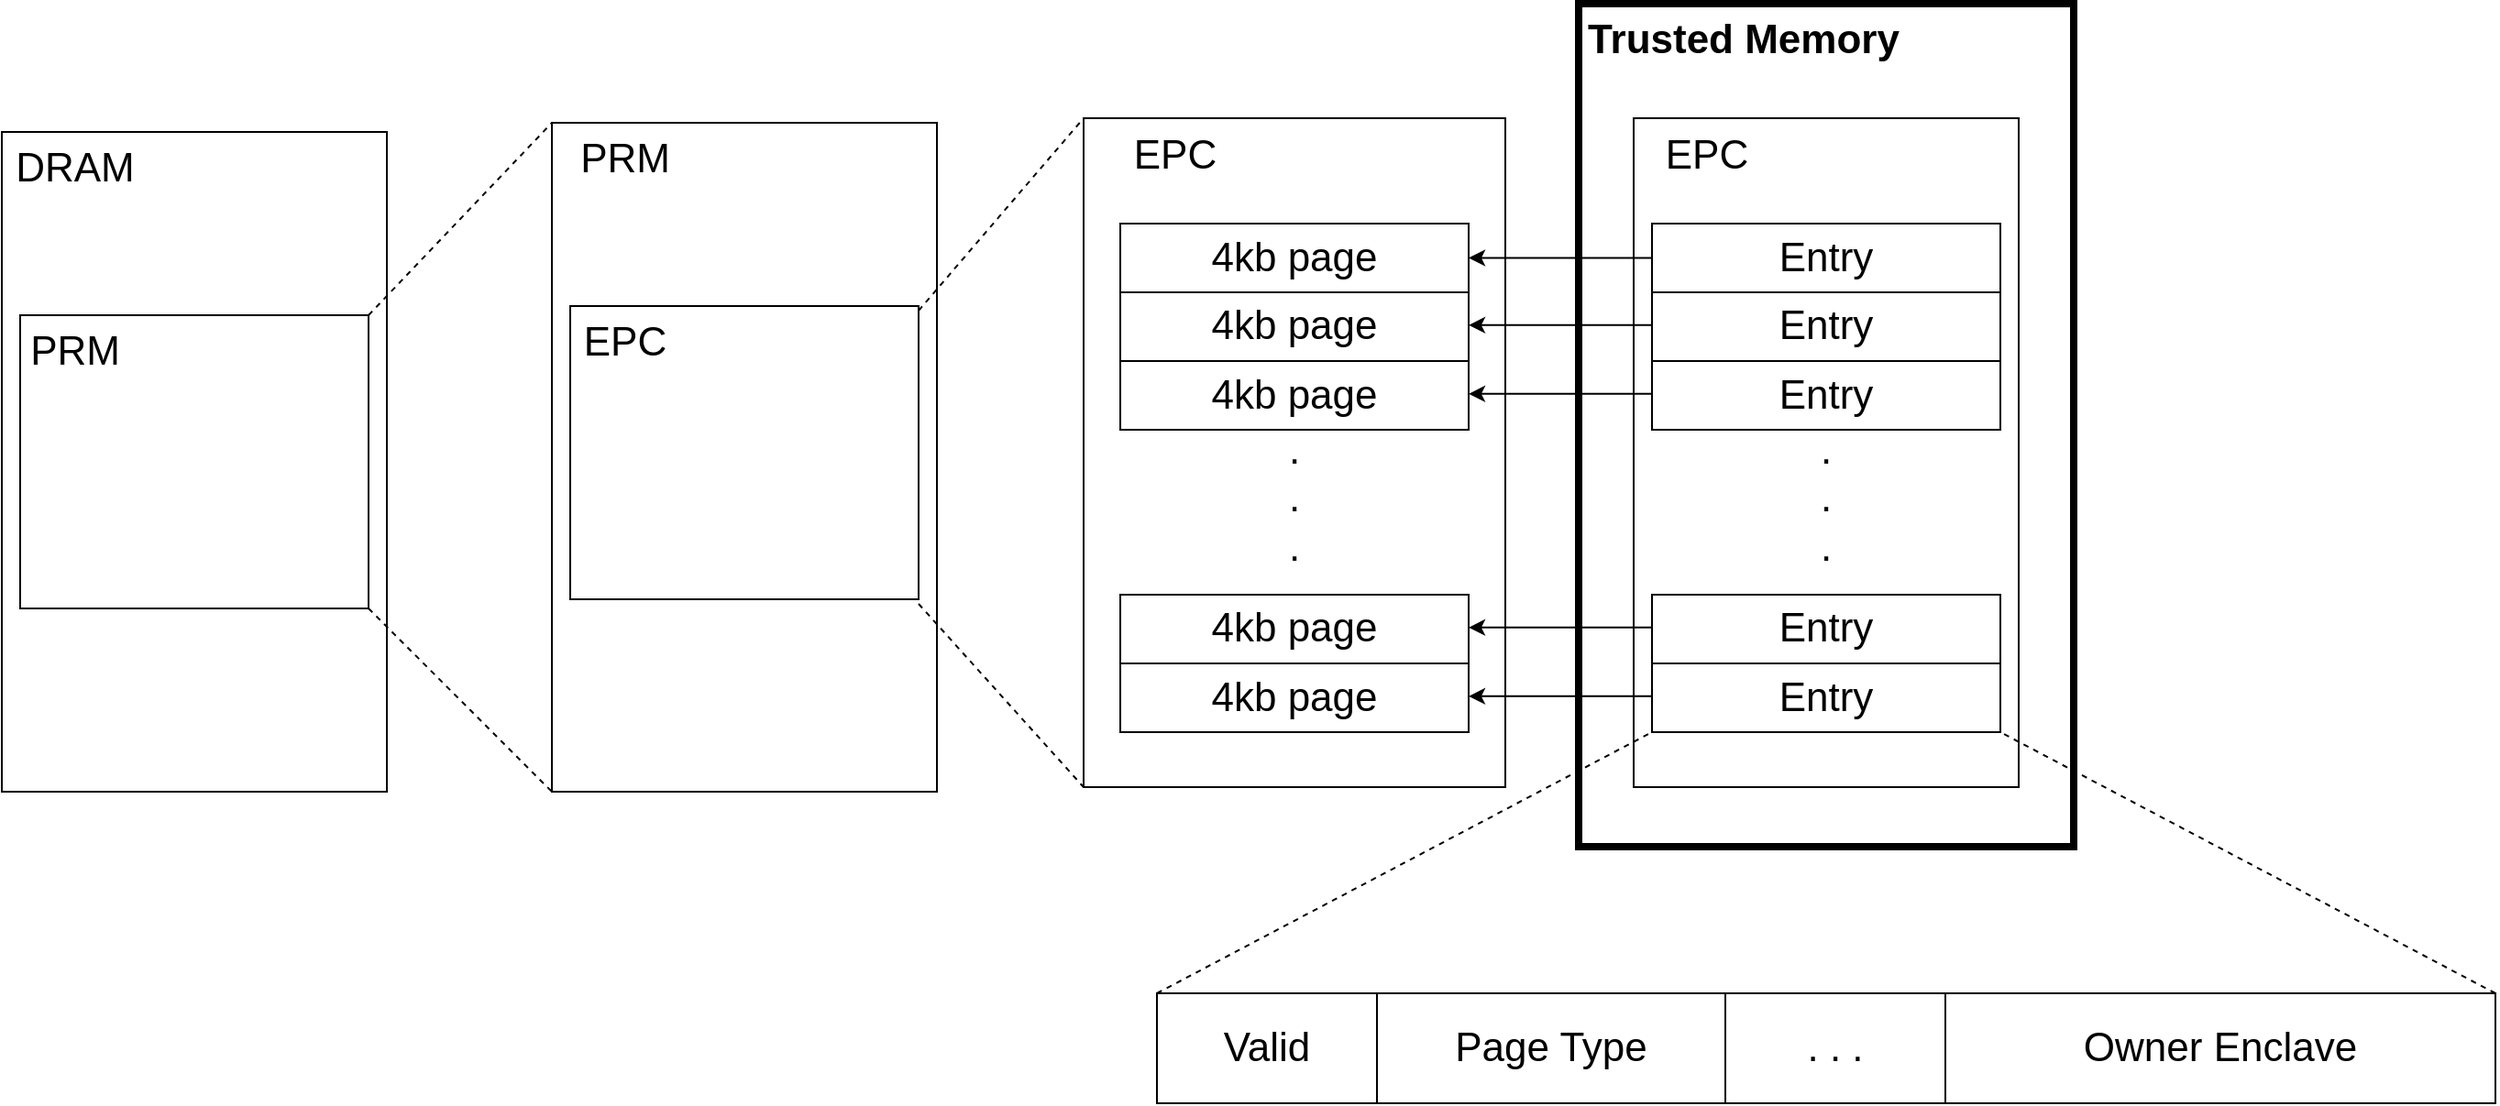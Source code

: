 <mxfile version="12.5.8" type="device"><diagram id="C5RBs43oDa-KdzZeNtuy" name="Page-1"><mxGraphModel dx="1577" dy="1103" grid="1" gridSize="10" guides="1" tooltips="1" connect="1" arrows="1" fold="1" page="1" pageScale="1" pageWidth="827" pageHeight="1169" math="0" shadow="0"><root><mxCell id="WIyWlLk6GJQsqaUBKTNV-0"/><mxCell id="WIyWlLk6GJQsqaUBKTNV-1" parent="WIyWlLk6GJQsqaUBKTNV-0"/><mxCell id="EPRSJaw3rXdvS_HxgwBn-40" value="" style="rounded=0;whiteSpace=wrap;html=1;fontSize=22;strokeColor=#000000;strokeWidth=4;" vertex="1" parent="WIyWlLk6GJQsqaUBKTNV-1"><mxGeometry x="930" y="510" width="270" height="460" as="geometry"/></mxCell><mxCell id="EPRSJaw3rXdvS_HxgwBn-2" value="" style="rounded=0;whiteSpace=wrap;html=1;" vertex="1" parent="WIyWlLk6GJQsqaUBKTNV-1"><mxGeometry x="70" y="580" width="210" height="360" as="geometry"/></mxCell><mxCell id="EPRSJaw3rXdvS_HxgwBn-3" value="DRAM" style="text;html=1;strokeColor=none;fillColor=none;align=center;verticalAlign=middle;whiteSpace=wrap;rounded=0;dashed=1;fontSize=22;" vertex="1" parent="WIyWlLk6GJQsqaUBKTNV-1"><mxGeometry x="90" y="590" width="40" height="20" as="geometry"/></mxCell><mxCell id="EPRSJaw3rXdvS_HxgwBn-5" value="" style="rounded=0;whiteSpace=wrap;html=1;fontSize=22;" vertex="1" parent="WIyWlLk6GJQsqaUBKTNV-1"><mxGeometry x="80" y="680" width="190" height="160" as="geometry"/></mxCell><mxCell id="EPRSJaw3rXdvS_HxgwBn-6" value="PRM" style="text;html=1;strokeColor=none;fillColor=none;align=center;verticalAlign=middle;whiteSpace=wrap;rounded=0;fontSize=22;" vertex="1" parent="WIyWlLk6GJQsqaUBKTNV-1"><mxGeometry x="90" y="690" width="40" height="20" as="geometry"/></mxCell><mxCell id="EPRSJaw3rXdvS_HxgwBn-8" value="" style="rounded=0;whiteSpace=wrap;html=1;" vertex="1" parent="WIyWlLk6GJQsqaUBKTNV-1"><mxGeometry x="370" y="575" width="210" height="365" as="geometry"/></mxCell><mxCell id="EPRSJaw3rXdvS_HxgwBn-9" value="PRM" style="text;html=1;strokeColor=none;fillColor=none;align=center;verticalAlign=middle;whiteSpace=wrap;rounded=0;dashed=1;fontSize=22;" vertex="1" parent="WIyWlLk6GJQsqaUBKTNV-1"><mxGeometry x="390" y="585" width="40" height="20" as="geometry"/></mxCell><mxCell id="EPRSJaw3rXdvS_HxgwBn-10" value="" style="rounded=0;whiteSpace=wrap;html=1;fontSize=22;" vertex="1" parent="WIyWlLk6GJQsqaUBKTNV-1"><mxGeometry x="380" y="675" width="190" height="160" as="geometry"/></mxCell><mxCell id="EPRSJaw3rXdvS_HxgwBn-11" value="EPC" style="text;html=1;strokeColor=none;fillColor=none;align=center;verticalAlign=middle;whiteSpace=wrap;rounded=0;fontSize=22;" vertex="1" parent="WIyWlLk6GJQsqaUBKTNV-1"><mxGeometry x="390" y="685" width="40" height="20" as="geometry"/></mxCell><mxCell id="EPRSJaw3rXdvS_HxgwBn-12" value="" style="endArrow=none;dashed=1;html=1;fontSize=22;entryX=0;entryY=0;entryDx=0;entryDy=0;exitX=1;exitY=0;exitDx=0;exitDy=0;" edge="1" parent="WIyWlLk6GJQsqaUBKTNV-1" source="EPRSJaw3rXdvS_HxgwBn-5" target="EPRSJaw3rXdvS_HxgwBn-8"><mxGeometry width="50" height="50" relative="1" as="geometry"><mxPoint x="10" y="1020" as="sourcePoint"/><mxPoint x="60" y="970" as="targetPoint"/></mxGeometry></mxCell><mxCell id="EPRSJaw3rXdvS_HxgwBn-13" value="" style="endArrow=none;dashed=1;html=1;fontSize=22;exitX=1;exitY=1;exitDx=0;exitDy=0;entryX=0;entryY=1;entryDx=0;entryDy=0;" edge="1" parent="WIyWlLk6GJQsqaUBKTNV-1" source="EPRSJaw3rXdvS_HxgwBn-5" target="EPRSJaw3rXdvS_HxgwBn-8"><mxGeometry width="50" height="50" relative="1" as="geometry"><mxPoint x="330" y="1040" as="sourcePoint"/><mxPoint x="380" y="990" as="targetPoint"/></mxGeometry></mxCell><mxCell id="EPRSJaw3rXdvS_HxgwBn-14" value="" style="rounded=0;whiteSpace=wrap;html=1;" vertex="1" parent="WIyWlLk6GJQsqaUBKTNV-1"><mxGeometry x="660" y="572.5" width="230" height="365" as="geometry"/></mxCell><mxCell id="EPRSJaw3rXdvS_HxgwBn-15" value="EPC" style="text;html=1;strokeColor=none;fillColor=none;align=center;verticalAlign=middle;whiteSpace=wrap;rounded=0;dashed=1;fontSize=22;" vertex="1" parent="WIyWlLk6GJQsqaUBKTNV-1"><mxGeometry x="690" y="582.5" width="40" height="20" as="geometry"/></mxCell><mxCell id="EPRSJaw3rXdvS_HxgwBn-16" value="4kb page" style="rounded=0;whiteSpace=wrap;html=1;fontSize=22;" vertex="1" parent="WIyWlLk6GJQsqaUBKTNV-1"><mxGeometry x="680" y="630" width="190" height="37.5" as="geometry"/></mxCell><mxCell id="EPRSJaw3rXdvS_HxgwBn-18" value="" style="endArrow=none;dashed=1;html=1;fontSize=22;entryX=0;entryY=0;entryDx=0;entryDy=0;exitX=1;exitY=0;exitDx=0;exitDy=0;" edge="1" parent="WIyWlLk6GJQsqaUBKTNV-1" target="EPRSJaw3rXdvS_HxgwBn-14"><mxGeometry width="50" height="50" relative="1" as="geometry"><mxPoint x="570.0" y="677.5" as="sourcePoint"/><mxPoint x="360" y="967.5" as="targetPoint"/></mxGeometry></mxCell><mxCell id="EPRSJaw3rXdvS_HxgwBn-19" value="" style="endArrow=none;dashed=1;html=1;fontSize=22;exitX=1;exitY=1;exitDx=0;exitDy=0;entryX=0;entryY=1;entryDx=0;entryDy=0;" edge="1" parent="WIyWlLk6GJQsqaUBKTNV-1" target="EPRSJaw3rXdvS_HxgwBn-14"><mxGeometry width="50" height="50" relative="1" as="geometry"><mxPoint x="570.0" y="837.5" as="sourcePoint"/><mxPoint x="680" y="987.5" as="targetPoint"/></mxGeometry></mxCell><mxCell id="EPRSJaw3rXdvS_HxgwBn-20" value="4kb page" style="rounded=0;whiteSpace=wrap;html=1;fontSize=22;" vertex="1" parent="WIyWlLk6GJQsqaUBKTNV-1"><mxGeometry x="680" y="667.5" width="190" height="37.5" as="geometry"/></mxCell><mxCell id="EPRSJaw3rXdvS_HxgwBn-21" value="4kb page" style="rounded=0;whiteSpace=wrap;html=1;fontSize=22;" vertex="1" parent="WIyWlLk6GJQsqaUBKTNV-1"><mxGeometry x="680" y="705" width="190" height="37.5" as="geometry"/></mxCell><mxCell id="EPRSJaw3rXdvS_HxgwBn-22" value="4kb page" style="rounded=0;whiteSpace=wrap;html=1;fontSize=22;" vertex="1" parent="WIyWlLk6GJQsqaUBKTNV-1"><mxGeometry x="680" y="832.5" width="190" height="37.5" as="geometry"/></mxCell><mxCell id="EPRSJaw3rXdvS_HxgwBn-23" value="4kb page" style="rounded=0;whiteSpace=wrap;html=1;fontSize=22;" vertex="1" parent="WIyWlLk6GJQsqaUBKTNV-1"><mxGeometry x="680" y="870" width="190" height="37.5" as="geometry"/></mxCell><mxCell id="EPRSJaw3rXdvS_HxgwBn-24" value=".&lt;br&gt;.&lt;br&gt;." style="text;html=1;strokeColor=none;fillColor=none;align=center;verticalAlign=middle;whiteSpace=wrap;rounded=0;fontSize=22;" vertex="1" parent="WIyWlLk6GJQsqaUBKTNV-1"><mxGeometry x="755" y="770" width="40" height="20" as="geometry"/></mxCell><mxCell id="EPRSJaw3rXdvS_HxgwBn-27" value="" style="rounded=0;whiteSpace=wrap;html=1;" vertex="1" parent="WIyWlLk6GJQsqaUBKTNV-1"><mxGeometry x="960" y="572.5" width="210" height="365" as="geometry"/></mxCell><mxCell id="EPRSJaw3rXdvS_HxgwBn-28" value="EPC" style="text;html=1;strokeColor=none;fillColor=none;align=center;verticalAlign=middle;whiteSpace=wrap;rounded=0;dashed=1;fontSize=22;" vertex="1" parent="WIyWlLk6GJQsqaUBKTNV-1"><mxGeometry x="980" y="582.5" width="40" height="20" as="geometry"/></mxCell><mxCell id="EPRSJaw3rXdvS_HxgwBn-29" value="Entry" style="rounded=0;whiteSpace=wrap;html=1;fontSize=22;" vertex="1" parent="WIyWlLk6GJQsqaUBKTNV-1"><mxGeometry x="970" y="630" width="190" height="37.5" as="geometry"/></mxCell><mxCell id="EPRSJaw3rXdvS_HxgwBn-30" value="Entry" style="rounded=0;whiteSpace=wrap;html=1;fontSize=22;" vertex="1" parent="WIyWlLk6GJQsqaUBKTNV-1"><mxGeometry x="970" y="667.5" width="190" height="37.5" as="geometry"/></mxCell><mxCell id="EPRSJaw3rXdvS_HxgwBn-31" value="Entry" style="rounded=0;whiteSpace=wrap;html=1;fontSize=22;" vertex="1" parent="WIyWlLk6GJQsqaUBKTNV-1"><mxGeometry x="970" y="705" width="190" height="37.5" as="geometry"/></mxCell><mxCell id="EPRSJaw3rXdvS_HxgwBn-32" value="Entry" style="rounded=0;whiteSpace=wrap;html=1;fontSize=22;" vertex="1" parent="WIyWlLk6GJQsqaUBKTNV-1"><mxGeometry x="970" y="832.5" width="190" height="37.5" as="geometry"/></mxCell><mxCell id="EPRSJaw3rXdvS_HxgwBn-33" value="Entry" style="rounded=0;whiteSpace=wrap;html=1;fontSize=22;" vertex="1" parent="WIyWlLk6GJQsqaUBKTNV-1"><mxGeometry x="970" y="870" width="190" height="37.5" as="geometry"/></mxCell><mxCell id="EPRSJaw3rXdvS_HxgwBn-34" value=".&lt;br&gt;.&lt;br&gt;." style="text;html=1;strokeColor=none;fillColor=none;align=center;verticalAlign=middle;whiteSpace=wrap;rounded=0;fontSize=22;" vertex="1" parent="WIyWlLk6GJQsqaUBKTNV-1"><mxGeometry x="1045" y="770" width="40" height="20" as="geometry"/></mxCell><mxCell id="EPRSJaw3rXdvS_HxgwBn-35" value="" style="endArrow=classic;html=1;fontSize=22;entryX=1;entryY=0.5;entryDx=0;entryDy=0;exitX=0;exitY=0.5;exitDx=0;exitDy=0;" edge="1" parent="WIyWlLk6GJQsqaUBKTNV-1" source="EPRSJaw3rXdvS_HxgwBn-29" target="EPRSJaw3rXdvS_HxgwBn-16"><mxGeometry width="50" height="50" relative="1" as="geometry"><mxPoint x="1290" y="750" as="sourcePoint"/><mxPoint x="1340" y="700" as="targetPoint"/></mxGeometry></mxCell><mxCell id="EPRSJaw3rXdvS_HxgwBn-36" value="" style="endArrow=classic;html=1;fontSize=22;entryX=1;entryY=0.5;entryDx=0;entryDy=0;exitX=0;exitY=0.5;exitDx=0;exitDy=0;" edge="1" parent="WIyWlLk6GJQsqaUBKTNV-1"><mxGeometry width="50" height="50" relative="1" as="geometry"><mxPoint x="970" y="685.42" as="sourcePoint"/><mxPoint x="870" y="685.42" as="targetPoint"/></mxGeometry></mxCell><mxCell id="EPRSJaw3rXdvS_HxgwBn-37" value="" style="endArrow=classic;html=1;fontSize=22;entryX=1;entryY=0.5;entryDx=0;entryDy=0;exitX=0;exitY=0.5;exitDx=0;exitDy=0;" edge="1" parent="WIyWlLk6GJQsqaUBKTNV-1"><mxGeometry width="50" height="50" relative="1" as="geometry"><mxPoint x="970" y="722.92" as="sourcePoint"/><mxPoint x="870" y="722.92" as="targetPoint"/></mxGeometry></mxCell><mxCell id="EPRSJaw3rXdvS_HxgwBn-38" value="" style="endArrow=classic;html=1;fontSize=22;entryX=1;entryY=0.5;entryDx=0;entryDy=0;exitX=0;exitY=0.5;exitDx=0;exitDy=0;" edge="1" parent="WIyWlLk6GJQsqaUBKTNV-1"><mxGeometry width="50" height="50" relative="1" as="geometry"><mxPoint x="970" y="850.42" as="sourcePoint"/><mxPoint x="870" y="850.42" as="targetPoint"/></mxGeometry></mxCell><mxCell id="EPRSJaw3rXdvS_HxgwBn-39" value="" style="endArrow=classic;html=1;fontSize=22;entryX=1;entryY=0.5;entryDx=0;entryDy=0;exitX=0;exitY=0.5;exitDx=0;exitDy=0;" edge="1" parent="WIyWlLk6GJQsqaUBKTNV-1"><mxGeometry width="50" height="50" relative="1" as="geometry"><mxPoint x="970" y="887.92" as="sourcePoint"/><mxPoint x="870" y="887.92" as="targetPoint"/></mxGeometry></mxCell><mxCell id="EPRSJaw3rXdvS_HxgwBn-41" value="Trusted Memory" style="text;html=1;strokeColor=none;fillColor=none;align=center;verticalAlign=middle;whiteSpace=wrap;rounded=0;fontSize=22;fontStyle=1" vertex="1" parent="WIyWlLk6GJQsqaUBKTNV-1"><mxGeometry x="860" y="520" width="320" height="20" as="geometry"/></mxCell><mxCell id="EPRSJaw3rXdvS_HxgwBn-42" value="" style="endArrow=none;dashed=1;html=1;fontSize=22;entryX=0;entryY=1;entryDx=0;entryDy=0;exitX=0;exitY=0;exitDx=0;exitDy=0;" edge="1" parent="WIyWlLk6GJQsqaUBKTNV-1" source="EPRSJaw3rXdvS_HxgwBn-44" target="EPRSJaw3rXdvS_HxgwBn-33"><mxGeometry width="50" height="50" relative="1" as="geometry"><mxPoint x="340" y="1040" as="sourcePoint"/><mxPoint x="780.0" y="1000" as="targetPoint"/></mxGeometry></mxCell><mxCell id="EPRSJaw3rXdvS_HxgwBn-43" value="" style="endArrow=none;dashed=1;html=1;fontSize=22;entryX=1;entryY=1;entryDx=0;entryDy=0;exitX=1;exitY=0;exitDx=0;exitDy=0;" edge="1" parent="WIyWlLk6GJQsqaUBKTNV-1" source="EPRSJaw3rXdvS_HxgwBn-44" target="EPRSJaw3rXdvS_HxgwBn-33"><mxGeometry width="50" height="50" relative="1" as="geometry"><mxPoint x="1065" y="1040" as="sourcePoint"/><mxPoint x="1190" y="1000" as="targetPoint"/></mxGeometry></mxCell><mxCell id="EPRSJaw3rXdvS_HxgwBn-44" value="" style="rounded=0;whiteSpace=wrap;html=1;strokeColor=#000000;strokeWidth=1;fontSize=22;" vertex="1" parent="WIyWlLk6GJQsqaUBKTNV-1"><mxGeometry x="700" y="1050" width="730" height="60" as="geometry"/></mxCell><mxCell id="EPRSJaw3rXdvS_HxgwBn-45" value="Valid" style="rounded=0;whiteSpace=wrap;html=1;strokeColor=#000000;strokeWidth=1;fontSize=22;" vertex="1" parent="WIyWlLk6GJQsqaUBKTNV-1"><mxGeometry x="700" y="1050" width="120" height="60" as="geometry"/></mxCell><mxCell id="EPRSJaw3rXdvS_HxgwBn-46" value="Page Type" style="rounded=0;whiteSpace=wrap;html=1;strokeColor=#000000;strokeWidth=1;fontSize=22;" vertex="1" parent="WIyWlLk6GJQsqaUBKTNV-1"><mxGeometry x="820" y="1050" width="190" height="60" as="geometry"/></mxCell><mxCell id="EPRSJaw3rXdvS_HxgwBn-47" value=". . ." style="rounded=0;whiteSpace=wrap;html=1;strokeColor=#000000;strokeWidth=1;fontSize=22;" vertex="1" parent="WIyWlLk6GJQsqaUBKTNV-1"><mxGeometry x="1010" y="1050" width="120" height="60" as="geometry"/></mxCell><mxCell id="EPRSJaw3rXdvS_HxgwBn-48" value="Owner Enclave" style="rounded=0;whiteSpace=wrap;html=1;strokeColor=#000000;strokeWidth=1;fontSize=22;" vertex="1" parent="WIyWlLk6GJQsqaUBKTNV-1"><mxGeometry x="1130" y="1050" width="300" height="60" as="geometry"/></mxCell></root></mxGraphModel></diagram></mxfile>
